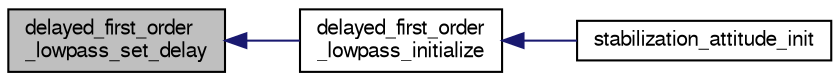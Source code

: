 digraph "delayed_first_order_lowpass_set_delay"
{
  edge [fontname="FreeSans",fontsize="10",labelfontname="FreeSans",labelfontsize="10"];
  node [fontname="FreeSans",fontsize="10",shape=record];
  rankdir="LR";
  Node1 [label="delayed_first_order\l_lowpass_set_delay",height=0.2,width=0.4,color="black", fillcolor="grey75", style="filled", fontcolor="black"];
  Node1 -> Node2 [dir="back",color="midnightblue",fontsize="10",style="solid",fontname="FreeSans"];
  Node2 [label="delayed_first_order\l_lowpass_initialize",height=0.2,width=0.4,color="black", fillcolor="white", style="filled",URL="$delayed__first__order__lowpass__filter_8h.html#a39ce06f26138849f6a333db543608642",tooltip="delayed_first_order_lowpass_initialize "];
  Node2 -> Node3 [dir="back",color="midnightblue",fontsize="10",style="solid",fontname="FreeSans"];
  Node3 [label="stabilization_attitude_init",height=0.2,width=0.4,color="black", fillcolor="white", style="filled",URL="$stabilization__attitude__heli__indi_8c.html#a03d27593d891182c04fc5337766733d1",tooltip="stabilization_attitude_init "];
}
